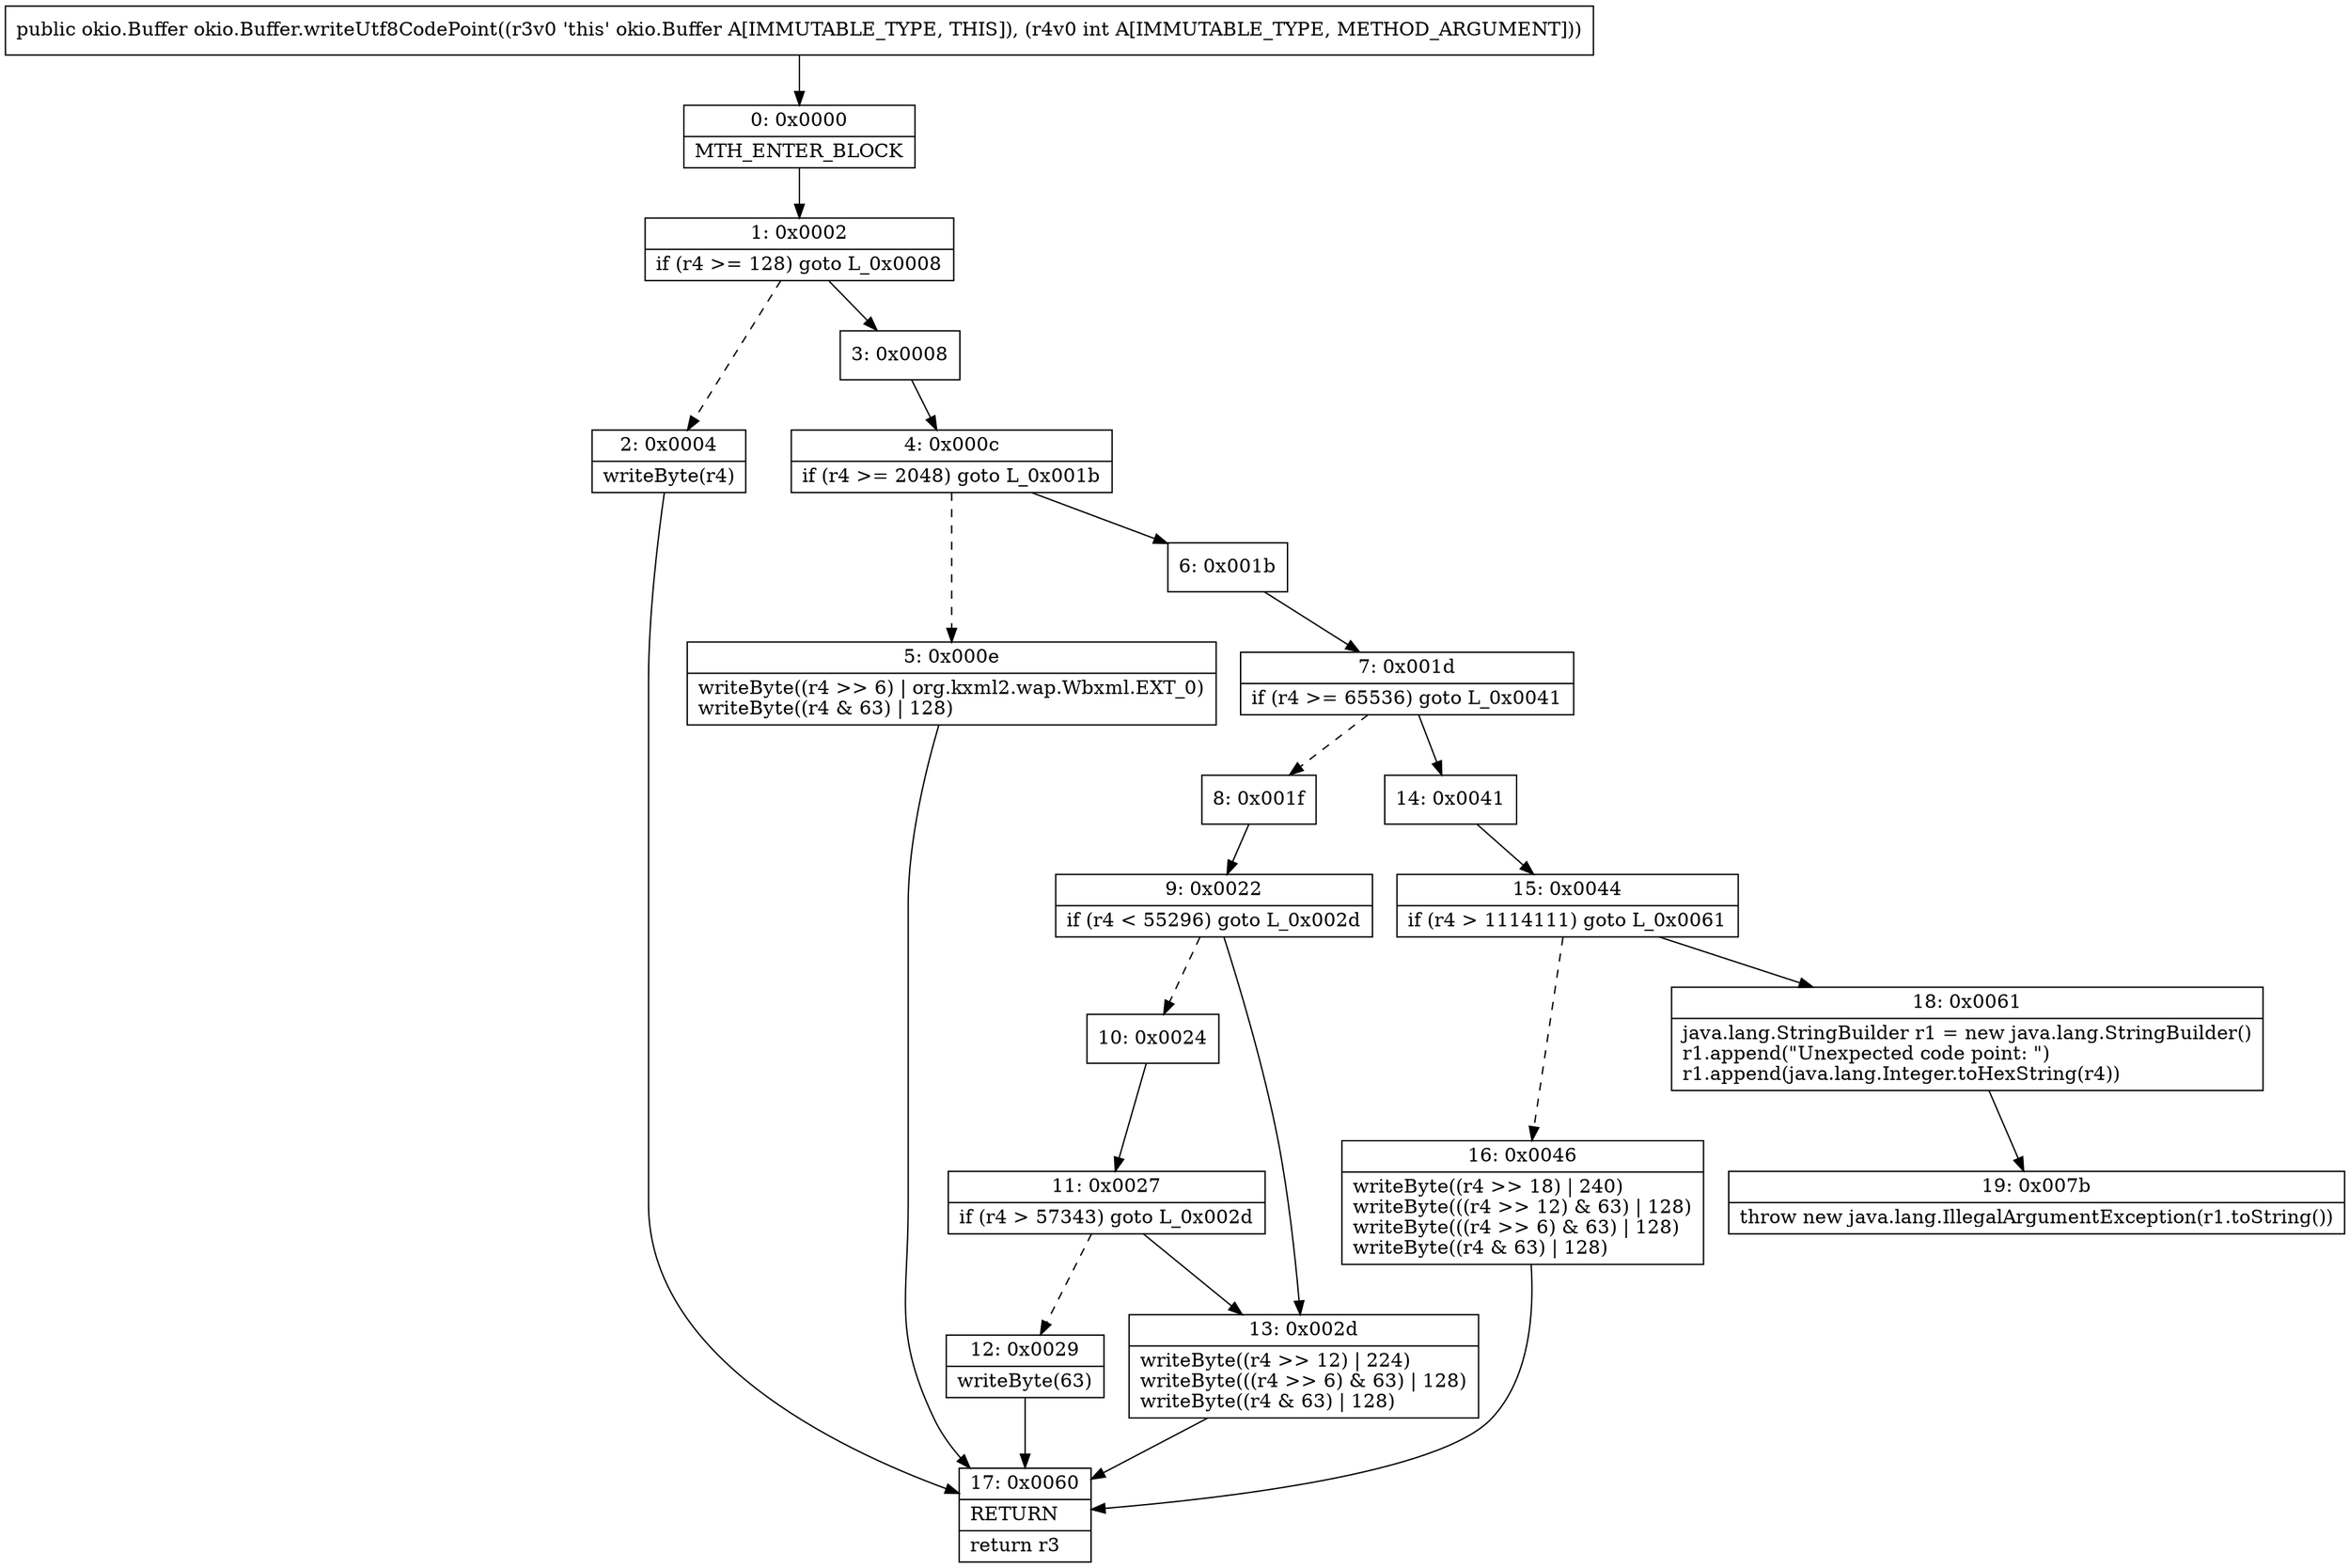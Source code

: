 digraph "CFG forokio.Buffer.writeUtf8CodePoint(I)Lokio\/Buffer;" {
Node_0 [shape=record,label="{0\:\ 0x0000|MTH_ENTER_BLOCK\l}"];
Node_1 [shape=record,label="{1\:\ 0x0002|if (r4 \>= 128) goto L_0x0008\l}"];
Node_2 [shape=record,label="{2\:\ 0x0004|writeByte(r4)\l}"];
Node_3 [shape=record,label="{3\:\ 0x0008}"];
Node_4 [shape=record,label="{4\:\ 0x000c|if (r4 \>= 2048) goto L_0x001b\l}"];
Node_5 [shape=record,label="{5\:\ 0x000e|writeByte((r4 \>\> 6) \| org.kxml2.wap.Wbxml.EXT_0)\lwriteByte((r4 & 63) \| 128)\l}"];
Node_6 [shape=record,label="{6\:\ 0x001b}"];
Node_7 [shape=record,label="{7\:\ 0x001d|if (r4 \>= 65536) goto L_0x0041\l}"];
Node_8 [shape=record,label="{8\:\ 0x001f}"];
Node_9 [shape=record,label="{9\:\ 0x0022|if (r4 \< 55296) goto L_0x002d\l}"];
Node_10 [shape=record,label="{10\:\ 0x0024}"];
Node_11 [shape=record,label="{11\:\ 0x0027|if (r4 \> 57343) goto L_0x002d\l}"];
Node_12 [shape=record,label="{12\:\ 0x0029|writeByte(63)\l}"];
Node_13 [shape=record,label="{13\:\ 0x002d|writeByte((r4 \>\> 12) \| 224)\lwriteByte(((r4 \>\> 6) & 63) \| 128)\lwriteByte((r4 & 63) \| 128)\l}"];
Node_14 [shape=record,label="{14\:\ 0x0041}"];
Node_15 [shape=record,label="{15\:\ 0x0044|if (r4 \> 1114111) goto L_0x0061\l}"];
Node_16 [shape=record,label="{16\:\ 0x0046|writeByte((r4 \>\> 18) \| 240)\lwriteByte(((r4 \>\> 12) & 63) \| 128)\lwriteByte(((r4 \>\> 6) & 63) \| 128)\lwriteByte((r4 & 63) \| 128)\l}"];
Node_17 [shape=record,label="{17\:\ 0x0060|RETURN\l|return r3\l}"];
Node_18 [shape=record,label="{18\:\ 0x0061|java.lang.StringBuilder r1 = new java.lang.StringBuilder()\lr1.append(\"Unexpected code point: \")\lr1.append(java.lang.Integer.toHexString(r4))\l}"];
Node_19 [shape=record,label="{19\:\ 0x007b|throw new java.lang.IllegalArgumentException(r1.toString())\l}"];
MethodNode[shape=record,label="{public okio.Buffer okio.Buffer.writeUtf8CodePoint((r3v0 'this' okio.Buffer A[IMMUTABLE_TYPE, THIS]), (r4v0 int A[IMMUTABLE_TYPE, METHOD_ARGUMENT])) }"];
MethodNode -> Node_0;
Node_0 -> Node_1;
Node_1 -> Node_2[style=dashed];
Node_1 -> Node_3;
Node_2 -> Node_17;
Node_3 -> Node_4;
Node_4 -> Node_5[style=dashed];
Node_4 -> Node_6;
Node_5 -> Node_17;
Node_6 -> Node_7;
Node_7 -> Node_8[style=dashed];
Node_7 -> Node_14;
Node_8 -> Node_9;
Node_9 -> Node_10[style=dashed];
Node_9 -> Node_13;
Node_10 -> Node_11;
Node_11 -> Node_12[style=dashed];
Node_11 -> Node_13;
Node_12 -> Node_17;
Node_13 -> Node_17;
Node_14 -> Node_15;
Node_15 -> Node_16[style=dashed];
Node_15 -> Node_18;
Node_16 -> Node_17;
Node_18 -> Node_19;
}

